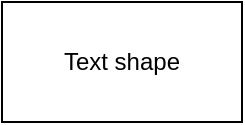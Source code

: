 <mxfile version="13.0.3" type="github">
  <diagram id="8M4_iIAZsMXoEYjy7fk6" name="Page-1">
    <mxGraphModel dx="660" dy="420" grid="1" gridSize="10" guides="1" tooltips="1" connect="1" arrows="1" fold="1" page="1" pageScale="1" pageWidth="827" pageHeight="1169" math="0" shadow="0">
      <root>
        <mxCell id="0" />
        <mxCell id="1" parent="0" />
        <mxCell id="LZ7I5PYSq04TtpPRyl3J-1" value="Text shape" style="rounded=0;whiteSpace=wrap;html=1;" vertex="1" parent="1">
          <mxGeometry x="210" y="740" width="120" height="60" as="geometry" />
        </mxCell>
      </root>
    </mxGraphModel>
  </diagram>
</mxfile>
